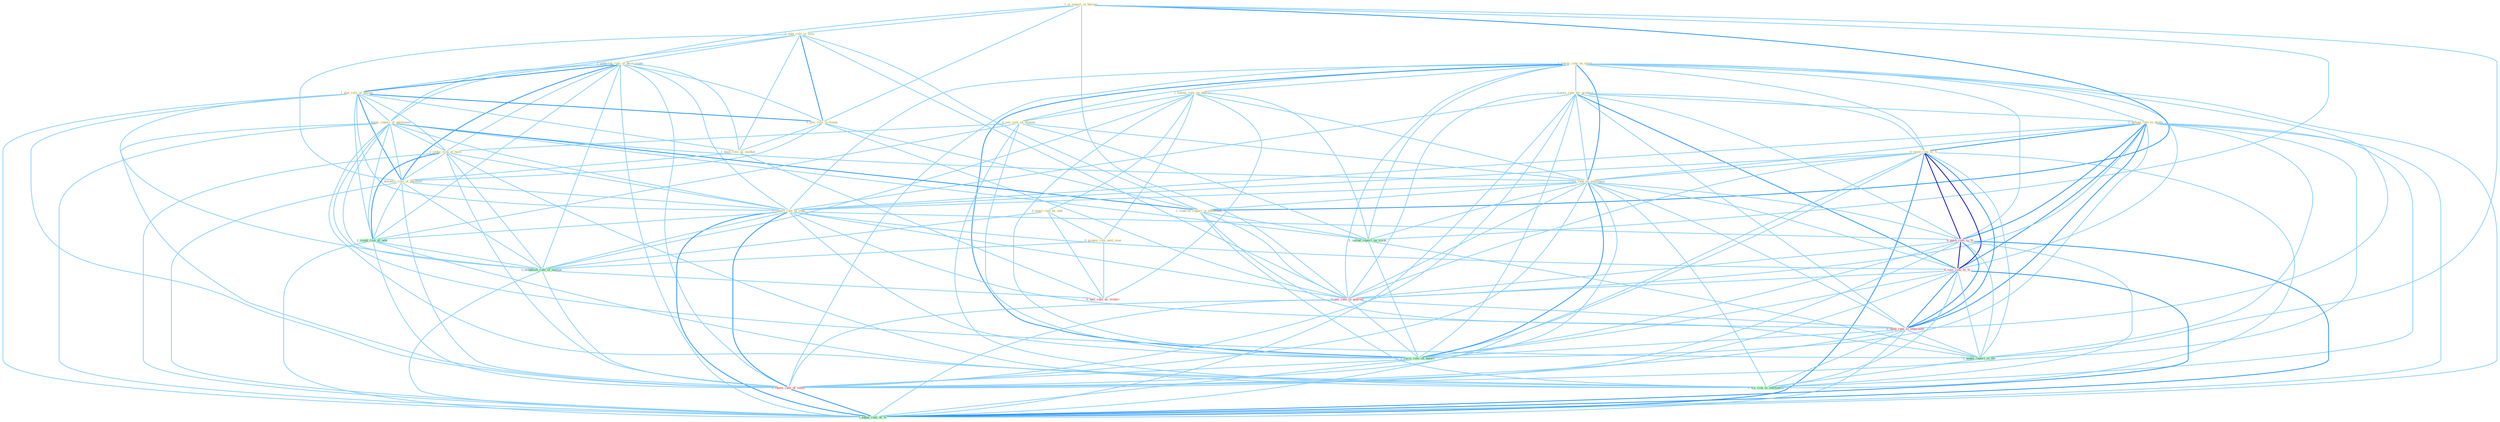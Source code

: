 Graph G{ 
    node
    [shape=polygon,style=filled,width=.5,height=.06,color="#BDFCC9",fixedsize=true,fontsize=4,
    fontcolor="#2f4f4f"];
    {node
    [color="#ffffe0", fontcolor="#8b7d6b"] "1_lower_rate_on_stock " "1_is_report_in_bureau " "0_take_role_in_issu " "1_follow_rule_on_depreci " "1_undertak_role_of_decis-make " "1_plai_role_of_dummi " "0_plai_role_in_financ " "1_know_report_of_entitynam " "0_see_risk_on_dimens " "1_rais_rate_for_product " "0_enact_rule_by_end " "1_back_role_as_mediat " "0_defend_rate_to_death " "0_reset_rate_to_% " "1_cut_rate_on_entitynam " "1_reduc_risk_of_have " "1_downsiz_role_of_parastat " "0_propos_rule_next_year " "1_confirm_report_in_entitynam " "1_expect_rate_of_loan "}
{node [color="#fff0f5", fontcolor="#b22222"] "0_push_rate_to_% " "0_rais_rate_to_% " "0_pai_rate_in_quarter " "0_nudg_rate_to_othernum " "0_choos_rate_of_rebat " "0_hail_rule_as_victori "}
edge [color="#B0E2FF"];

	"1_lower_rate_on_stock " -- "1_follow_rule_on_depreci " [w="1", color="#87cefa" ];
	"1_lower_rate_on_stock " -- "0_see_risk_on_dimens " [w="1", color="#87cefa" ];
	"1_lower_rate_on_stock " -- "1_rais_rate_for_product " [w="1", color="#87cefa" ];
	"1_lower_rate_on_stock " -- "0_defend_rate_to_death " [w="1", color="#87cefa" ];
	"1_lower_rate_on_stock " -- "0_reset_rate_to_% " [w="1", color="#87cefa" ];
	"1_lower_rate_on_stock " -- "1_cut_rate_on_entitynam " [w="2", color="#1e90ff" , len=0.8];
	"1_lower_rate_on_stock " -- "1_expect_rate_of_loan " [w="1", color="#87cefa" ];
	"1_lower_rate_on_stock " -- "0_push_rate_to_% " [w="1", color="#87cefa" ];
	"1_lower_rate_on_stock " -- "0_rais_rate_to_% " [w="1", color="#87cefa" ];
	"1_lower_rate_on_stock " -- "0_pai_rate_in_quarter " [w="1", color="#87cefa" ];
	"1_lower_rate_on_stock " -- "0_nudg_rate_to_othernum " [w="1", color="#87cefa" ];
	"1_lower_rate_on_stock " -- "1_includ_report_on_trade " [w="1", color="#87cefa" ];
	"1_lower_rate_on_stock " -- "1_carri_rate_on_balanc " [w="2", color="#1e90ff" , len=0.8];
	"1_lower_rate_on_stock " -- "0_choos_rate_of_rebat " [w="1", color="#87cefa" ];
	"1_lower_rate_on_stock " -- "1_equal_rate_of_% " [w="1", color="#87cefa" ];
	"1_is_report_in_bureau " -- "0_take_role_in_issu " [w="1", color="#87cefa" ];
	"1_is_report_in_bureau " -- "0_plai_role_in_financ " [w="1", color="#87cefa" ];
	"1_is_report_in_bureau " -- "1_know_report_of_entitynam " [w="1", color="#87cefa" ];
	"1_is_report_in_bureau " -- "1_confirm_report_in_entitynam " [w="2", color="#1e90ff" , len=0.8];
	"1_is_report_in_bureau " -- "0_pai_rate_in_quarter " [w="1", color="#87cefa" ];
	"1_is_report_in_bureau " -- "1_includ_report_on_trade " [w="1", color="#87cefa" ];
	"1_is_report_in_bureau " -- "1_make_report_to_the " [w="1", color="#87cefa" ];
	"0_take_role_in_issu " -- "1_undertak_role_of_decis-make " [w="1", color="#87cefa" ];
	"0_take_role_in_issu " -- "1_plai_role_of_dummi " [w="1", color="#87cefa" ];
	"0_take_role_in_issu " -- "0_plai_role_in_financ " [w="2", color="#1e90ff" , len=0.8];
	"0_take_role_in_issu " -- "1_back_role_as_mediat " [w="1", color="#87cefa" ];
	"0_take_role_in_issu " -- "1_downsiz_role_of_parastat " [w="1", color="#87cefa" ];
	"0_take_role_in_issu " -- "1_confirm_report_in_entitynam " [w="1", color="#87cefa" ];
	"0_take_role_in_issu " -- "0_pai_rate_in_quarter " [w="1", color="#87cefa" ];
	"1_follow_rule_on_depreci " -- "0_see_risk_on_dimens " [w="1", color="#87cefa" ];
	"1_follow_rule_on_depreci " -- "0_enact_rule_by_end " [w="1", color="#87cefa" ];
	"1_follow_rule_on_depreci " -- "1_cut_rate_on_entitynam " [w="1", color="#87cefa" ];
	"1_follow_rule_on_depreci " -- "0_propos_rule_next_year " [w="1", color="#87cefa" ];
	"1_follow_rule_on_depreci " -- "1_establish_rule_of_immun " [w="1", color="#87cefa" ];
	"1_follow_rule_on_depreci " -- "1_includ_report_on_trade " [w="1", color="#87cefa" ];
	"1_follow_rule_on_depreci " -- "1_carri_rate_on_balanc " [w="1", color="#87cefa" ];
	"1_follow_rule_on_depreci " -- "0_hail_rule_as_victori " [w="1", color="#87cefa" ];
	"1_undertak_role_of_decis-make " -- "1_plai_role_of_dummi " [w="2", color="#1e90ff" , len=0.8];
	"1_undertak_role_of_decis-make " -- "0_plai_role_in_financ " [w="1", color="#87cefa" ];
	"1_undertak_role_of_decis-make " -- "1_know_report_of_entitynam " [w="1", color="#87cefa" ];
	"1_undertak_role_of_decis-make " -- "1_back_role_as_mediat " [w="1", color="#87cefa" ];
	"1_undertak_role_of_decis-make " -- "1_reduc_risk_of_have " [w="1", color="#87cefa" ];
	"1_undertak_role_of_decis-make " -- "1_downsiz_role_of_parastat " [w="2", color="#1e90ff" , len=0.8];
	"1_undertak_role_of_decis-make " -- "1_expect_rate_of_loan " [w="1", color="#87cefa" ];
	"1_undertak_role_of_decis-make " -- "1_count_risk_of_new " [w="1", color="#87cefa" ];
	"1_undertak_role_of_decis-make " -- "1_establish_rule_of_immun " [w="1", color="#87cefa" ];
	"1_undertak_role_of_decis-make " -- "0_choos_rate_of_rebat " [w="1", color="#87cefa" ];
	"1_undertak_role_of_decis-make " -- "1_equal_rate_of_% " [w="1", color="#87cefa" ];
	"1_plai_role_of_dummi " -- "0_plai_role_in_financ " [w="2", color="#1e90ff" , len=0.8];
	"1_plai_role_of_dummi " -- "1_know_report_of_entitynam " [w="1", color="#87cefa" ];
	"1_plai_role_of_dummi " -- "1_back_role_as_mediat " [w="1", color="#87cefa" ];
	"1_plai_role_of_dummi " -- "1_reduc_risk_of_have " [w="1", color="#87cefa" ];
	"1_plai_role_of_dummi " -- "1_downsiz_role_of_parastat " [w="2", color="#1e90ff" , len=0.8];
	"1_plai_role_of_dummi " -- "1_expect_rate_of_loan " [w="1", color="#87cefa" ];
	"1_plai_role_of_dummi " -- "1_count_risk_of_new " [w="1", color="#87cefa" ];
	"1_plai_role_of_dummi " -- "1_establish_rule_of_immun " [w="1", color="#87cefa" ];
	"1_plai_role_of_dummi " -- "0_choos_rate_of_rebat " [w="1", color="#87cefa" ];
	"1_plai_role_of_dummi " -- "1_equal_rate_of_% " [w="1", color="#87cefa" ];
	"0_plai_role_in_financ " -- "1_back_role_as_mediat " [w="1", color="#87cefa" ];
	"0_plai_role_in_financ " -- "1_downsiz_role_of_parastat " [w="1", color="#87cefa" ];
	"0_plai_role_in_financ " -- "1_confirm_report_in_entitynam " [w="1", color="#87cefa" ];
	"0_plai_role_in_financ " -- "0_pai_rate_in_quarter " [w="1", color="#87cefa" ];
	"1_know_report_of_entitynam " -- "1_cut_rate_on_entitynam " [w="1", color="#87cefa" ];
	"1_know_report_of_entitynam " -- "1_reduc_risk_of_have " [w="1", color="#87cefa" ];
	"1_know_report_of_entitynam " -- "1_downsiz_role_of_parastat " [w="1", color="#87cefa" ];
	"1_know_report_of_entitynam " -- "1_confirm_report_in_entitynam " [w="2", color="#1e90ff" , len=0.8];
	"1_know_report_of_entitynam " -- "1_expect_rate_of_loan " [w="1", color="#87cefa" ];
	"1_know_report_of_entitynam " -- "1_count_risk_of_new " [w="1", color="#87cefa" ];
	"1_know_report_of_entitynam " -- "1_establish_rule_of_immun " [w="1", color="#87cefa" ];
	"1_know_report_of_entitynam " -- "1_includ_report_on_trade " [w="1", color="#87cefa" ];
	"1_know_report_of_entitynam " -- "1_make_report_to_the " [w="1", color="#87cefa" ];
	"1_know_report_of_entitynam " -- "0_choos_rate_of_rebat " [w="1", color="#87cefa" ];
	"1_know_report_of_entitynam " -- "1_wa_risk_to_entitynam " [w="1", color="#87cefa" ];
	"1_know_report_of_entitynam " -- "1_equal_rate_of_% " [w="1", color="#87cefa" ];
	"0_see_risk_on_dimens " -- "1_cut_rate_on_entitynam " [w="1", color="#87cefa" ];
	"0_see_risk_on_dimens " -- "1_reduc_risk_of_have " [w="1", color="#87cefa" ];
	"0_see_risk_on_dimens " -- "1_count_risk_of_new " [w="1", color="#87cefa" ];
	"0_see_risk_on_dimens " -- "1_includ_report_on_trade " [w="1", color="#87cefa" ];
	"0_see_risk_on_dimens " -- "1_carri_rate_on_balanc " [w="1", color="#87cefa" ];
	"0_see_risk_on_dimens " -- "1_wa_risk_to_entitynam " [w="1", color="#87cefa" ];
	"1_rais_rate_for_product " -- "0_defend_rate_to_death " [w="1", color="#87cefa" ];
	"1_rais_rate_for_product " -- "0_reset_rate_to_% " [w="1", color="#87cefa" ];
	"1_rais_rate_for_product " -- "1_cut_rate_on_entitynam " [w="1", color="#87cefa" ];
	"1_rais_rate_for_product " -- "1_expect_rate_of_loan " [w="1", color="#87cefa" ];
	"1_rais_rate_for_product " -- "0_push_rate_to_% " [w="1", color="#87cefa" ];
	"1_rais_rate_for_product " -- "0_rais_rate_to_% " [w="2", color="#1e90ff" , len=0.8];
	"1_rais_rate_for_product " -- "0_pai_rate_in_quarter " [w="1", color="#87cefa" ];
	"1_rais_rate_for_product " -- "0_nudg_rate_to_othernum " [w="1", color="#87cefa" ];
	"1_rais_rate_for_product " -- "1_carri_rate_on_balanc " [w="1", color="#87cefa" ];
	"1_rais_rate_for_product " -- "0_choos_rate_of_rebat " [w="1", color="#87cefa" ];
	"1_rais_rate_for_product " -- "1_equal_rate_of_% " [w="1", color="#87cefa" ];
	"0_enact_rule_by_end " -- "0_propos_rule_next_year " [w="1", color="#87cefa" ];
	"0_enact_rule_by_end " -- "1_establish_rule_of_immun " [w="1", color="#87cefa" ];
	"0_enact_rule_by_end " -- "0_hail_rule_as_victori " [w="1", color="#87cefa" ];
	"1_back_role_as_mediat " -- "1_downsiz_role_of_parastat " [w="1", color="#87cefa" ];
	"1_back_role_as_mediat " -- "0_hail_rule_as_victori " [w="1", color="#87cefa" ];
	"0_defend_rate_to_death " -- "0_reset_rate_to_% " [w="2", color="#1e90ff" , len=0.8];
	"0_defend_rate_to_death " -- "1_cut_rate_on_entitynam " [w="1", color="#87cefa" ];
	"0_defend_rate_to_death " -- "1_expect_rate_of_loan " [w="1", color="#87cefa" ];
	"0_defend_rate_to_death " -- "0_push_rate_to_% " [w="2", color="#1e90ff" , len=0.8];
	"0_defend_rate_to_death " -- "0_rais_rate_to_% " [w="2", color="#1e90ff" , len=0.8];
	"0_defend_rate_to_death " -- "0_pai_rate_in_quarter " [w="1", color="#87cefa" ];
	"0_defend_rate_to_death " -- "0_nudg_rate_to_othernum " [w="2", color="#1e90ff" , len=0.8];
	"0_defend_rate_to_death " -- "1_carri_rate_on_balanc " [w="1", color="#87cefa" ];
	"0_defend_rate_to_death " -- "1_make_report_to_the " [w="1", color="#87cefa" ];
	"0_defend_rate_to_death " -- "0_choos_rate_of_rebat " [w="1", color="#87cefa" ];
	"0_defend_rate_to_death " -- "1_wa_risk_to_entitynam " [w="1", color="#87cefa" ];
	"0_defend_rate_to_death " -- "1_equal_rate_of_% " [w="1", color="#87cefa" ];
	"0_reset_rate_to_% " -- "1_cut_rate_on_entitynam " [w="1", color="#87cefa" ];
	"0_reset_rate_to_% " -- "1_expect_rate_of_loan " [w="1", color="#87cefa" ];
	"0_reset_rate_to_% " -- "0_push_rate_to_% " [w="3", color="#0000cd" , len=0.6];
	"0_reset_rate_to_% " -- "0_rais_rate_to_% " [w="3", color="#0000cd" , len=0.6];
	"0_reset_rate_to_% " -- "0_pai_rate_in_quarter " [w="1", color="#87cefa" ];
	"0_reset_rate_to_% " -- "0_nudg_rate_to_othernum " [w="2", color="#1e90ff" , len=0.8];
	"0_reset_rate_to_% " -- "1_carri_rate_on_balanc " [w="1", color="#87cefa" ];
	"0_reset_rate_to_% " -- "1_make_report_to_the " [w="1", color="#87cefa" ];
	"0_reset_rate_to_% " -- "0_choos_rate_of_rebat " [w="1", color="#87cefa" ];
	"0_reset_rate_to_% " -- "1_wa_risk_to_entitynam " [w="1", color="#87cefa" ];
	"0_reset_rate_to_% " -- "1_equal_rate_of_% " [w="2", color="#1e90ff" , len=0.8];
	"1_cut_rate_on_entitynam " -- "1_confirm_report_in_entitynam " [w="1", color="#87cefa" ];
	"1_cut_rate_on_entitynam " -- "1_expect_rate_of_loan " [w="1", color="#87cefa" ];
	"1_cut_rate_on_entitynam " -- "0_push_rate_to_% " [w="1", color="#87cefa" ];
	"1_cut_rate_on_entitynam " -- "0_rais_rate_to_% " [w="1", color="#87cefa" ];
	"1_cut_rate_on_entitynam " -- "0_pai_rate_in_quarter " [w="1", color="#87cefa" ];
	"1_cut_rate_on_entitynam " -- "0_nudg_rate_to_othernum " [w="1", color="#87cefa" ];
	"1_cut_rate_on_entitynam " -- "1_includ_report_on_trade " [w="1", color="#87cefa" ];
	"1_cut_rate_on_entitynam " -- "1_carri_rate_on_balanc " [w="2", color="#1e90ff" , len=0.8];
	"1_cut_rate_on_entitynam " -- "0_choos_rate_of_rebat " [w="1", color="#87cefa" ];
	"1_cut_rate_on_entitynam " -- "1_wa_risk_to_entitynam " [w="1", color="#87cefa" ];
	"1_cut_rate_on_entitynam " -- "1_equal_rate_of_% " [w="1", color="#87cefa" ];
	"1_reduc_risk_of_have " -- "1_downsiz_role_of_parastat " [w="1", color="#87cefa" ];
	"1_reduc_risk_of_have " -- "1_expect_rate_of_loan " [w="1", color="#87cefa" ];
	"1_reduc_risk_of_have " -- "1_count_risk_of_new " [w="2", color="#1e90ff" , len=0.8];
	"1_reduc_risk_of_have " -- "1_establish_rule_of_immun " [w="1", color="#87cefa" ];
	"1_reduc_risk_of_have " -- "0_choos_rate_of_rebat " [w="1", color="#87cefa" ];
	"1_reduc_risk_of_have " -- "1_wa_risk_to_entitynam " [w="1", color="#87cefa" ];
	"1_reduc_risk_of_have " -- "1_equal_rate_of_% " [w="1", color="#87cefa" ];
	"1_downsiz_role_of_parastat " -- "1_expect_rate_of_loan " [w="1", color="#87cefa" ];
	"1_downsiz_role_of_parastat " -- "1_count_risk_of_new " [w="1", color="#87cefa" ];
	"1_downsiz_role_of_parastat " -- "1_establish_rule_of_immun " [w="1", color="#87cefa" ];
	"1_downsiz_role_of_parastat " -- "0_choos_rate_of_rebat " [w="1", color="#87cefa" ];
	"1_downsiz_role_of_parastat " -- "1_equal_rate_of_% " [w="1", color="#87cefa" ];
	"0_propos_rule_next_year " -- "1_establish_rule_of_immun " [w="1", color="#87cefa" ];
	"0_propos_rule_next_year " -- "0_hail_rule_as_victori " [w="1", color="#87cefa" ];
	"1_confirm_report_in_entitynam " -- "0_pai_rate_in_quarter " [w="1", color="#87cefa" ];
	"1_confirm_report_in_entitynam " -- "1_includ_report_on_trade " [w="1", color="#87cefa" ];
	"1_confirm_report_in_entitynam " -- "1_make_report_to_the " [w="1", color="#87cefa" ];
	"1_confirm_report_in_entitynam " -- "1_wa_risk_to_entitynam " [w="1", color="#87cefa" ];
	"1_expect_rate_of_loan " -- "1_count_risk_of_new " [w="1", color="#87cefa" ];
	"1_expect_rate_of_loan " -- "0_push_rate_to_% " [w="1", color="#87cefa" ];
	"1_expect_rate_of_loan " -- "0_rais_rate_to_% " [w="1", color="#87cefa" ];
	"1_expect_rate_of_loan " -- "1_establish_rule_of_immun " [w="1", color="#87cefa" ];
	"1_expect_rate_of_loan " -- "0_pai_rate_in_quarter " [w="1", color="#87cefa" ];
	"1_expect_rate_of_loan " -- "0_nudg_rate_to_othernum " [w="1", color="#87cefa" ];
	"1_expect_rate_of_loan " -- "1_carri_rate_on_balanc " [w="1", color="#87cefa" ];
	"1_expect_rate_of_loan " -- "0_choos_rate_of_rebat " [w="2", color="#1e90ff" , len=0.8];
	"1_expect_rate_of_loan " -- "1_equal_rate_of_% " [w="2", color="#1e90ff" , len=0.8];
	"1_count_risk_of_new " -- "1_establish_rule_of_immun " [w="1", color="#87cefa" ];
	"1_count_risk_of_new " -- "0_choos_rate_of_rebat " [w="1", color="#87cefa" ];
	"1_count_risk_of_new " -- "1_wa_risk_to_entitynam " [w="1", color="#87cefa" ];
	"1_count_risk_of_new " -- "1_equal_rate_of_% " [w="1", color="#87cefa" ];
	"0_push_rate_to_% " -- "0_rais_rate_to_% " [w="3", color="#0000cd" , len=0.6];
	"0_push_rate_to_% " -- "0_pai_rate_in_quarter " [w="1", color="#87cefa" ];
	"0_push_rate_to_% " -- "0_nudg_rate_to_othernum " [w="2", color="#1e90ff" , len=0.8];
	"0_push_rate_to_% " -- "1_carri_rate_on_balanc " [w="1", color="#87cefa" ];
	"0_push_rate_to_% " -- "1_make_report_to_the " [w="1", color="#87cefa" ];
	"0_push_rate_to_% " -- "0_choos_rate_of_rebat " [w="1", color="#87cefa" ];
	"0_push_rate_to_% " -- "1_wa_risk_to_entitynam " [w="1", color="#87cefa" ];
	"0_push_rate_to_% " -- "1_equal_rate_of_% " [w="2", color="#1e90ff" , len=0.8];
	"0_rais_rate_to_% " -- "0_pai_rate_in_quarter " [w="1", color="#87cefa" ];
	"0_rais_rate_to_% " -- "0_nudg_rate_to_othernum " [w="2", color="#1e90ff" , len=0.8];
	"0_rais_rate_to_% " -- "1_carri_rate_on_balanc " [w="1", color="#87cefa" ];
	"0_rais_rate_to_% " -- "1_make_report_to_the " [w="1", color="#87cefa" ];
	"0_rais_rate_to_% " -- "0_choos_rate_of_rebat " [w="1", color="#87cefa" ];
	"0_rais_rate_to_% " -- "1_wa_risk_to_entitynam " [w="1", color="#87cefa" ];
	"0_rais_rate_to_% " -- "1_equal_rate_of_% " [w="2", color="#1e90ff" , len=0.8];
	"1_establish_rule_of_immun " -- "0_choos_rate_of_rebat " [w="1", color="#87cefa" ];
	"1_establish_rule_of_immun " -- "0_hail_rule_as_victori " [w="1", color="#87cefa" ];
	"1_establish_rule_of_immun " -- "1_equal_rate_of_% " [w="1", color="#87cefa" ];
	"0_pai_rate_in_quarter " -- "0_nudg_rate_to_othernum " [w="1", color="#87cefa" ];
	"0_pai_rate_in_quarter " -- "1_carri_rate_on_balanc " [w="1", color="#87cefa" ];
	"0_pai_rate_in_quarter " -- "0_choos_rate_of_rebat " [w="1", color="#87cefa" ];
	"0_pai_rate_in_quarter " -- "1_equal_rate_of_% " [w="1", color="#87cefa" ];
	"0_nudg_rate_to_othernum " -- "1_carri_rate_on_balanc " [w="1", color="#87cefa" ];
	"0_nudg_rate_to_othernum " -- "1_make_report_to_the " [w="1", color="#87cefa" ];
	"0_nudg_rate_to_othernum " -- "0_choos_rate_of_rebat " [w="1", color="#87cefa" ];
	"0_nudg_rate_to_othernum " -- "1_wa_risk_to_entitynam " [w="1", color="#87cefa" ];
	"0_nudg_rate_to_othernum " -- "1_equal_rate_of_% " [w="1", color="#87cefa" ];
	"1_includ_report_on_trade " -- "1_carri_rate_on_balanc " [w="1", color="#87cefa" ];
	"1_includ_report_on_trade " -- "1_make_report_to_the " [w="1", color="#87cefa" ];
	"1_carri_rate_on_balanc " -- "0_choos_rate_of_rebat " [w="1", color="#87cefa" ];
	"1_carri_rate_on_balanc " -- "1_equal_rate_of_% " [w="1", color="#87cefa" ];
	"1_make_report_to_the " -- "1_wa_risk_to_entitynam " [w="1", color="#87cefa" ];
	"0_choos_rate_of_rebat " -- "1_equal_rate_of_% " [w="2", color="#1e90ff" , len=0.8];
}